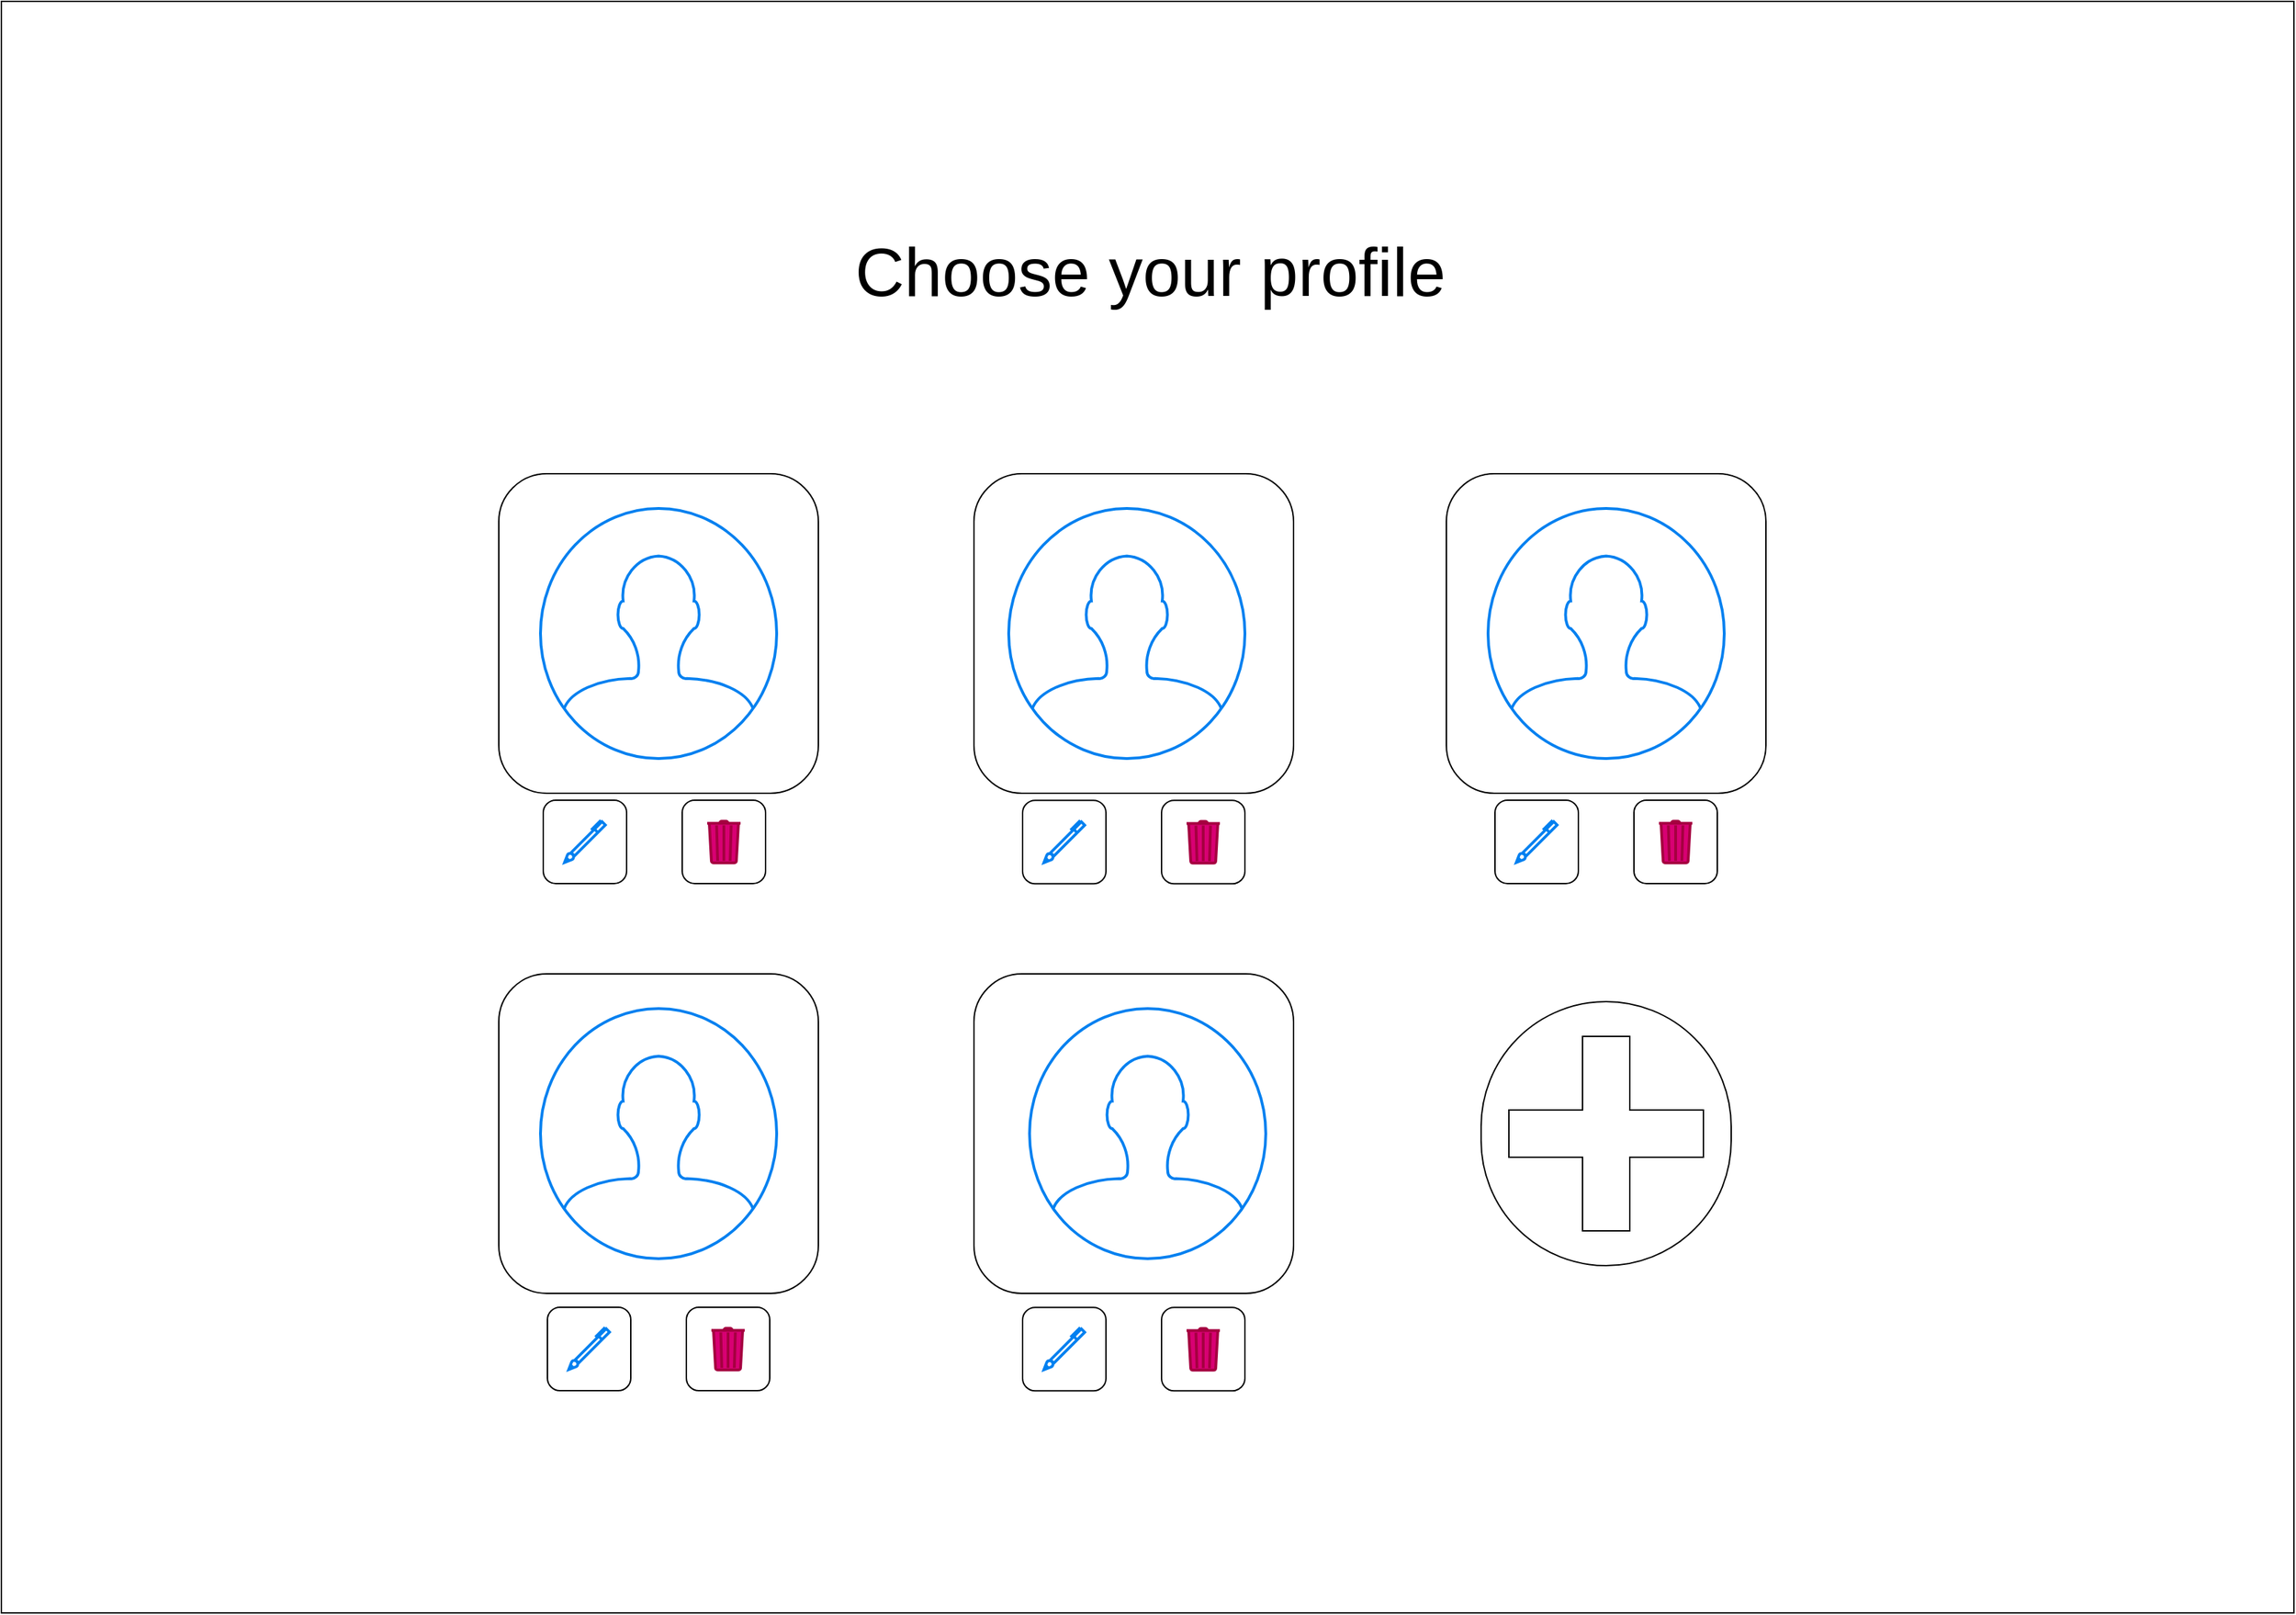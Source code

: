 <mxfile>
    <diagram id="TTDdCIv0O9vq8EwzP0x0" name="Page-1">
        <mxGraphModel dx="2586" dy="1214" grid="1" gridSize="10" guides="1" tooltips="1" connect="1" arrows="1" fold="1" page="1" pageScale="1" pageWidth="1654" pageHeight="1169" math="0" shadow="0">
            <root>
                <mxCell id="0"/>
                <mxCell id="1" parent="0"/>
                <mxCell id="3" value="" style="rounded=0;whiteSpace=wrap;html=1;" vertex="1" parent="1">
                    <mxGeometry width="1650" height="1160" as="geometry"/>
                </mxCell>
                <mxCell id="4" value="" style="rounded=1;whiteSpace=wrap;html=1;" vertex="1" parent="1">
                    <mxGeometry x="358" y="340" width="230" height="230" as="geometry"/>
                </mxCell>
                <mxCell id="5" value="&lt;font style=&quot;font-size: 49px;&quot;&gt;Choose your profile&lt;/font&gt;" style="text;html=1;strokeColor=none;fillColor=none;align=center;verticalAlign=middle;whiteSpace=wrap;rounded=0;fontSize=49;fontStyle=0" vertex="1" parent="1">
                    <mxGeometry x="358" y="130" width="938" height="130" as="geometry"/>
                </mxCell>
                <mxCell id="6" value="" style="rounded=1;whiteSpace=wrap;html=1;" vertex="1" parent="1">
                    <mxGeometry x="700" y="340" width="230" height="230" as="geometry"/>
                </mxCell>
                <mxCell id="7" value="" style="rounded=1;whiteSpace=wrap;html=1;" vertex="1" parent="1">
                    <mxGeometry x="1040" y="340" width="230" height="230" as="geometry"/>
                </mxCell>
                <mxCell id="8" value="" style="rounded=1;whiteSpace=wrap;html=1;" vertex="1" parent="1">
                    <mxGeometry x="358" y="700" width="230" height="230" as="geometry"/>
                </mxCell>
                <mxCell id="9" value="" style="rounded=1;whiteSpace=wrap;html=1;" vertex="1" parent="1">
                    <mxGeometry x="700" y="700" width="230" height="230" as="geometry"/>
                </mxCell>
                <mxCell id="10" value="" style="rounded=1;whiteSpace=wrap;html=1;arcSize=50;" vertex="1" parent="1">
                    <mxGeometry x="1065" y="720" width="180" height="190" as="geometry"/>
                </mxCell>
                <mxCell id="18" value="" style="shape=cross;whiteSpace=wrap;html=1;fontSize=49;size=0.243;" vertex="1" parent="1">
                    <mxGeometry x="1085" y="745" width="140" height="140" as="geometry"/>
                </mxCell>
                <mxCell id="20" value="" style="rounded=1;whiteSpace=wrap;html=1;fontSize=49;" vertex="1" parent="1">
                    <mxGeometry x="390" y="575" width="60" height="60" as="geometry"/>
                </mxCell>
                <mxCell id="21" value="" style="rounded=1;whiteSpace=wrap;html=1;fontSize=49;" vertex="1" parent="1">
                    <mxGeometry x="490" y="575" width="60" height="60" as="geometry"/>
                </mxCell>
                <mxCell id="22" value="" style="html=1;verticalLabelPosition=bottom;align=center;labelBackgroundColor=#ffffff;verticalAlign=top;strokeWidth=2;strokeColor=#0080F0;shadow=0;dashed=0;shape=mxgraph.ios7.icons.pen;fontSize=49;" vertex="1" parent="1">
                    <mxGeometry x="405.3" y="590.15" width="29.4" height="29.7" as="geometry"/>
                </mxCell>
                <mxCell id="23" value="" style="html=1;verticalLabelPosition=bottom;align=center;labelBackgroundColor=#ffffff;verticalAlign=top;strokeWidth=2;strokeColor=#A50040;shadow=0;dashed=0;shape=mxgraph.ios7.icons.trashcan;fontSize=49;fillColor=#d80073;fontColor=#ffffff;" vertex="1" parent="1">
                    <mxGeometry x="508" y="590.15" width="24" height="30" as="geometry"/>
                </mxCell>
                <mxCell id="24" value="" style="rounded=1;whiteSpace=wrap;html=1;fontSize=49;" vertex="1" parent="1">
                    <mxGeometry x="735" y="575.15" width="60" height="60" as="geometry"/>
                </mxCell>
                <mxCell id="25" value="" style="rounded=1;whiteSpace=wrap;html=1;fontSize=49;" vertex="1" parent="1">
                    <mxGeometry x="835" y="575.15" width="60" height="60" as="geometry"/>
                </mxCell>
                <mxCell id="26" value="" style="html=1;verticalLabelPosition=bottom;align=center;labelBackgroundColor=#ffffff;verticalAlign=top;strokeWidth=2;strokeColor=#0080F0;shadow=0;dashed=0;shape=mxgraph.ios7.icons.pen;fontSize=49;" vertex="1" parent="1">
                    <mxGeometry x="750.3" y="590.3" width="29.4" height="29.7" as="geometry"/>
                </mxCell>
                <mxCell id="27" value="" style="html=1;verticalLabelPosition=bottom;align=center;labelBackgroundColor=#ffffff;verticalAlign=top;strokeWidth=2;strokeColor=#A50040;shadow=0;dashed=0;shape=mxgraph.ios7.icons.trashcan;fontSize=49;fillColor=#d80073;fontColor=#ffffff;" vertex="1" parent="1">
                    <mxGeometry x="853" y="590.3" width="24" height="30" as="geometry"/>
                </mxCell>
                <mxCell id="28" value="" style="rounded=1;whiteSpace=wrap;html=1;fontSize=49;" vertex="1" parent="1">
                    <mxGeometry x="1075" y="575" width="60" height="60" as="geometry"/>
                </mxCell>
                <mxCell id="29" value="" style="rounded=1;whiteSpace=wrap;html=1;fontSize=49;" vertex="1" parent="1">
                    <mxGeometry x="1175" y="575" width="60" height="60" as="geometry"/>
                </mxCell>
                <mxCell id="30" value="" style="html=1;verticalLabelPosition=bottom;align=center;labelBackgroundColor=#ffffff;verticalAlign=top;strokeWidth=2;strokeColor=#0080F0;shadow=0;dashed=0;shape=mxgraph.ios7.icons.pen;fontSize=49;" vertex="1" parent="1">
                    <mxGeometry x="1090.3" y="590.15" width="29.4" height="29.7" as="geometry"/>
                </mxCell>
                <mxCell id="31" value="" style="html=1;verticalLabelPosition=bottom;align=center;labelBackgroundColor=#ffffff;verticalAlign=top;strokeWidth=2;strokeColor=#A50040;shadow=0;dashed=0;shape=mxgraph.ios7.icons.trashcan;fontSize=49;fillColor=#d80073;fontColor=#ffffff;" vertex="1" parent="1">
                    <mxGeometry x="1193" y="590.15" width="24" height="30" as="geometry"/>
                </mxCell>
                <mxCell id="32" value="" style="rounded=1;whiteSpace=wrap;html=1;fontSize=49;" vertex="1" parent="1">
                    <mxGeometry x="393" y="940" width="60" height="60" as="geometry"/>
                </mxCell>
                <mxCell id="33" value="" style="rounded=1;whiteSpace=wrap;html=1;fontSize=49;" vertex="1" parent="1">
                    <mxGeometry x="493" y="940" width="60" height="60" as="geometry"/>
                </mxCell>
                <mxCell id="34" value="" style="html=1;verticalLabelPosition=bottom;align=center;labelBackgroundColor=#ffffff;verticalAlign=top;strokeWidth=2;strokeColor=#0080F0;shadow=0;dashed=0;shape=mxgraph.ios7.icons.pen;fontSize=49;" vertex="1" parent="1">
                    <mxGeometry x="408.3" y="955.15" width="29.4" height="29.7" as="geometry"/>
                </mxCell>
                <mxCell id="35" value="" style="html=1;verticalLabelPosition=bottom;align=center;labelBackgroundColor=#ffffff;verticalAlign=top;strokeWidth=2;strokeColor=#A50040;shadow=0;dashed=0;shape=mxgraph.ios7.icons.trashcan;fontSize=49;fillColor=#d80073;fontColor=#ffffff;" vertex="1" parent="1">
                    <mxGeometry x="511" y="955.15" width="24" height="30" as="geometry"/>
                </mxCell>
                <mxCell id="36" value="" style="rounded=1;whiteSpace=wrap;html=1;fontSize=49;" vertex="1" parent="1">
                    <mxGeometry x="735" y="940.15" width="60" height="60" as="geometry"/>
                </mxCell>
                <mxCell id="37" value="" style="rounded=1;whiteSpace=wrap;html=1;fontSize=49;" vertex="1" parent="1">
                    <mxGeometry x="835" y="940.15" width="60" height="60" as="geometry"/>
                </mxCell>
                <mxCell id="38" value="" style="html=1;verticalLabelPosition=bottom;align=center;labelBackgroundColor=#ffffff;verticalAlign=top;strokeWidth=2;strokeColor=#0080F0;shadow=0;dashed=0;shape=mxgraph.ios7.icons.pen;fontSize=49;" vertex="1" parent="1">
                    <mxGeometry x="750.3" y="955.3" width="29.4" height="29.7" as="geometry"/>
                </mxCell>
                <mxCell id="39" value="" style="html=1;verticalLabelPosition=bottom;align=center;labelBackgroundColor=#ffffff;verticalAlign=top;strokeWidth=2;strokeColor=#A50040;shadow=0;dashed=0;shape=mxgraph.ios7.icons.trashcan;fontSize=49;fillColor=#d80073;fontColor=#ffffff;" vertex="1" parent="1">
                    <mxGeometry x="853" y="955.3" width="24" height="30" as="geometry"/>
                </mxCell>
                <mxCell id="41" value="" style="html=1;verticalLabelPosition=bottom;align=center;labelBackgroundColor=#ffffff;verticalAlign=top;strokeWidth=2;strokeColor=#0080F0;shadow=0;dashed=0;shape=mxgraph.ios7.icons.user;fontSize=49;" vertex="1" parent="1">
                    <mxGeometry x="388" y="365" width="170" height="180" as="geometry"/>
                </mxCell>
                <mxCell id="42" value="" style="html=1;verticalLabelPosition=bottom;align=center;labelBackgroundColor=#ffffff;verticalAlign=top;strokeWidth=2;strokeColor=#0080F0;shadow=0;dashed=0;shape=mxgraph.ios7.icons.user;fontSize=49;" vertex="1" parent="1">
                    <mxGeometry x="725" y="365" width="170" height="180" as="geometry"/>
                </mxCell>
                <mxCell id="43" value="" style="html=1;verticalLabelPosition=bottom;align=center;labelBackgroundColor=#ffffff;verticalAlign=top;strokeWidth=2;strokeColor=#0080F0;shadow=0;dashed=0;shape=mxgraph.ios7.icons.user;fontSize=49;" vertex="1" parent="1">
                    <mxGeometry x="1070" y="365" width="170" height="180" as="geometry"/>
                </mxCell>
                <mxCell id="44" value="" style="html=1;verticalLabelPosition=bottom;align=center;labelBackgroundColor=#ffffff;verticalAlign=top;strokeWidth=2;strokeColor=#0080F0;shadow=0;dashed=0;shape=mxgraph.ios7.icons.user;fontSize=49;" vertex="1" parent="1">
                    <mxGeometry x="388" y="725" width="170" height="180" as="geometry"/>
                </mxCell>
                <mxCell id="45" value="" style="html=1;verticalLabelPosition=bottom;align=center;labelBackgroundColor=#ffffff;verticalAlign=top;strokeWidth=2;strokeColor=#0080F0;shadow=0;dashed=0;shape=mxgraph.ios7.icons.user;fontSize=49;" vertex="1" parent="1">
                    <mxGeometry x="740" y="725" width="170" height="180" as="geometry"/>
                </mxCell>
            </root>
        </mxGraphModel>
    </diagram>
</mxfile>